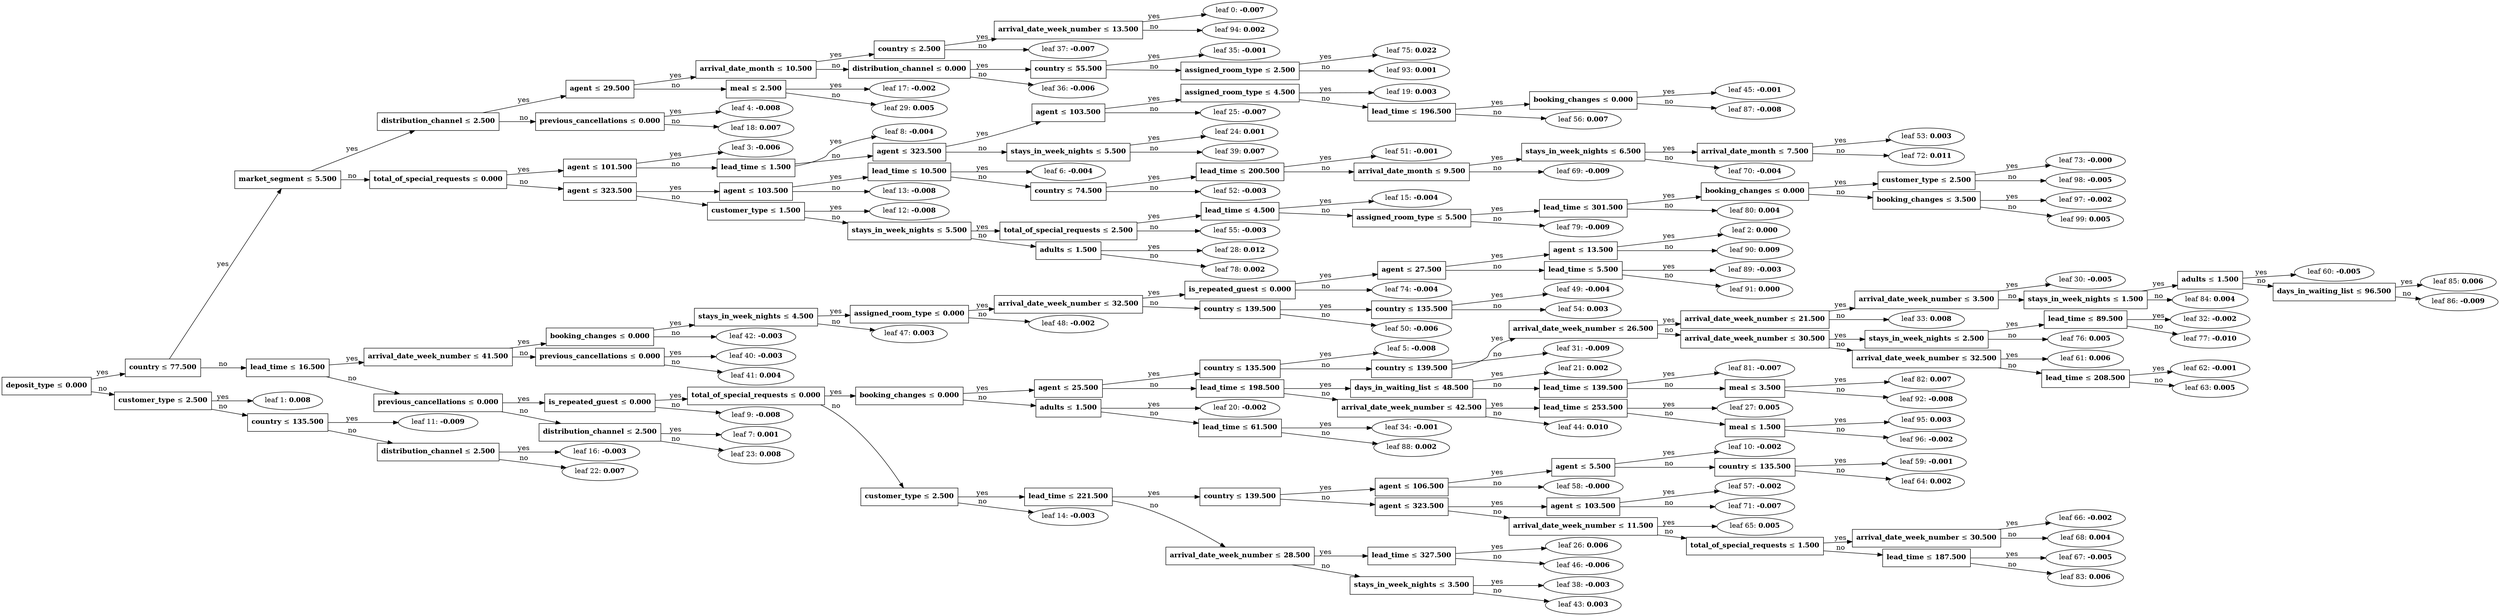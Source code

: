 digraph LighGBM {
	graph [nodesep=0.05 rankdir=LR ranksep=0.3]
	split0 [label=<<B>deposit_type</B> &#8804; <B>0.000</B>> fillcolor=white shape=rectangle style=""]
	split1 [label=<<B>country</B> &#8804; <B>77.500</B>> fillcolor=white shape=rectangle style=""]
	split2 [label=<<B>market_segment</B> &#8804; <B>5.500</B>> fillcolor=white shape=rectangle style=""]
	split3 [label=<<B>distribution_channel</B> &#8804; <B>2.500</B>> fillcolor=white shape=rectangle style=""]
	split16 [label=<<B>agent</B> &#8804; <B>29.500</B>> fillcolor=white shape=rectangle style=""]
	split34 [label=<<B>arrival_date_month</B> &#8804; <B>10.500</B>> fillcolor=white shape=rectangle style=""]
	split36 [label=<<B>country</B> &#8804; <B>2.500</B>> fillcolor=white shape=rectangle style=""]
	split93 [label=<<B>arrival_date_week_number</B> &#8804; <B>13.500</B>> fillcolor=white shape=rectangle style=""]
	leaf0 [label=<leaf 0: <B>-0.007</B>>]
	split93 -> leaf0 [label=yes]
	leaf94 [label=<leaf 94: <B>0.002</B>>]
	split93 -> leaf94 [label=no]
	split36 -> split93 [label=yes]
	leaf37 [label=<leaf 37: <B>-0.007</B>>]
	split36 -> leaf37 [label=no]
	split34 -> split36 [label=yes]
	split35 [label=<<B>distribution_channel</B> &#8804; <B>0.000</B>> fillcolor=white shape=rectangle style=""]
	split74 [label=<<B>country</B> &#8804; <B>55.500</B>> fillcolor=white shape=rectangle style=""]
	leaf35 [label=<leaf 35: <B>-0.001</B>>]
	split74 -> leaf35 [label=yes]
	split92 [label=<<B>assigned_room_type</B> &#8804; <B>2.500</B>> fillcolor=white shape=rectangle style=""]
	leaf75 [label=<leaf 75: <B>0.022</B>>]
	split92 -> leaf75 [label=yes]
	leaf93 [label=<leaf 93: <B>0.001</B>>]
	split92 -> leaf93 [label=no]
	split74 -> split92 [label=no]
	split35 -> split74 [label=yes]
	leaf36 [label=<leaf 36: <B>-0.006</B>>]
	split35 -> leaf36 [label=no]
	split34 -> split35 [label=no]
	split16 -> split34 [label=yes]
	split28 [label=<<B>meal</B> &#8804; <B>2.500</B>> fillcolor=white shape=rectangle style=""]
	leaf17 [label=<leaf 17: <B>-0.002</B>>]
	split28 -> leaf17 [label=yes]
	leaf29 [label=<leaf 29: <B>0.005</B>>]
	split28 -> leaf29 [label=no]
	split16 -> split28 [label=no]
	split3 -> split16 [label=yes]
	split17 [label=<<B>previous_cancellations</B> &#8804; <B>0.000</B>> fillcolor=white shape=rectangle style=""]
	leaf4 [label=<leaf 4: <B>-0.008</B>>]
	split17 -> leaf4 [label=yes]
	leaf18 [label=<leaf 18: <B>0.007</B>>]
	split17 -> leaf18 [label=no]
	split3 -> split17 [label=no]
	split2 -> split3 [label=yes]
	split5 [label=<<B>total_of_special_requests</B> &#8804; <B>0.000</B>> fillcolor=white shape=rectangle style=""]
	split7 [label=<<B>agent</B> &#8804; <B>101.500</B>> fillcolor=white shape=rectangle style=""]
	leaf3 [label=<leaf 3: <B>-0.006</B>>]
	split7 -> leaf3 [label=yes]
	split18 [label=<<B>lead_time</B> &#8804; <B>1.500</B>> fillcolor=white shape=rectangle style=""]
	leaf8 [label=<leaf 8: <B>-0.004</B>>]
	split18 -> leaf8 [label=yes]
	split23 [label=<<B>agent</B> &#8804; <B>323.500</B>> fillcolor=white shape=rectangle style=""]
	split24 [label=<<B>agent</B> &#8804; <B>103.500</B>> fillcolor=white shape=rectangle style=""]
	split44 [label=<<B>assigned_room_type</B> &#8804; <B>4.500</B>> fillcolor=white shape=rectangle style=""]
	leaf19 [label=<leaf 19: <B>0.003</B>>]
	split44 -> leaf19 [label=yes]
	split55 [label=<<B>lead_time</B> &#8804; <B>196.500</B>> fillcolor=white shape=rectangle style=""]
	split86 [label=<<B>booking_changes</B> &#8804; <B>0.000</B>> fillcolor=white shape=rectangle style=""]
	leaf45 [label=<leaf 45: <B>-0.001</B>>]
	split86 -> leaf45 [label=yes]
	leaf87 [label=<leaf 87: <B>-0.008</B>>]
	split86 -> leaf87 [label=no]
	split55 -> split86 [label=yes]
	leaf56 [label=<leaf 56: <B>0.007</B>>]
	split55 -> leaf56 [label=no]
	split44 -> split55 [label=no]
	split24 -> split44 [label=yes]
	leaf25 [label=<leaf 25: <B>-0.007</B>>]
	split24 -> leaf25 [label=no]
	split23 -> split24 [label=yes]
	split38 [label=<<B>stays_in_week_nights</B> &#8804; <B>5.500</B>> fillcolor=white shape=rectangle style=""]
	leaf24 [label=<leaf 24: <B>0.001</B>>]
	split38 -> leaf24 [label=yes]
	leaf39 [label=<leaf 39: <B>0.007</B>>]
	split38 -> leaf39 [label=no]
	split23 -> split38 [label=no]
	split18 -> split23 [label=no]
	split7 -> split18 [label=no]
	split5 -> split7 [label=yes]
	split11 [label=<<B>agent</B> &#8804; <B>323.500</B>> fillcolor=white shape=rectangle style=""]
	split12 [label=<<B>agent</B> &#8804; <B>103.500</B>> fillcolor=white shape=rectangle style=""]
	split50 [label=<<B>lead_time</B> &#8804; <B>10.500</B>> fillcolor=white shape=rectangle style=""]
	leaf6 [label=<leaf 6: <B>-0.004</B>>]
	split50 -> leaf6 [label=yes]
	split51 [label=<<B>country</B> &#8804; <B>74.500</B>> fillcolor=white shape=rectangle style=""]
	split52 [label=<<B>lead_time</B> &#8804; <B>200.500</B>> fillcolor=white shape=rectangle style=""]
	leaf51 [label=<leaf 51: <B>-0.001</B>>]
	split52 -> leaf51 [label=yes]
	split68 [label=<<B>arrival_date_month</B> &#8804; <B>9.500</B>> fillcolor=white shape=rectangle style=""]
	split69 [label=<<B>stays_in_week_nights</B> &#8804; <B>6.500</B>> fillcolor=white shape=rectangle style=""]
	split71 [label=<<B>arrival_date_month</B> &#8804; <B>7.500</B>> fillcolor=white shape=rectangle style=""]
	leaf53 [label=<leaf 53: <B>0.003</B>>]
	split71 -> leaf53 [label=yes]
	leaf72 [label=<leaf 72: <B>0.011</B>>]
	split71 -> leaf72 [label=no]
	split69 -> split71 [label=yes]
	leaf70 [label=<leaf 70: <B>-0.004</B>>]
	split69 -> leaf70 [label=no]
	split68 -> split69 [label=yes]
	leaf69 [label=<leaf 69: <B>-0.009</B>>]
	split68 -> leaf69 [label=no]
	split52 -> split68 [label=no]
	split51 -> split52 [label=yes]
	leaf52 [label=<leaf 52: <B>-0.003</B>>]
	split51 -> leaf52 [label=no]
	split50 -> split51 [label=no]
	split12 -> split50 [label=yes]
	leaf13 [label=<leaf 13: <B>-0.008</B>>]
	split12 -> leaf13 [label=no]
	split11 -> split12 [label=yes]
	split14 [label=<<B>customer_type</B> &#8804; <B>1.500</B>> fillcolor=white shape=rectangle style=""]
	leaf12 [label=<leaf 12: <B>-0.008</B>>]
	split14 -> leaf12 [label=yes]
	split27 [label=<<B>stays_in_week_nights</B> &#8804; <B>5.500</B>> fillcolor=white shape=rectangle style=""]
	split54 [label=<<B>total_of_special_requests</B> &#8804; <B>2.500</B>> fillcolor=white shape=rectangle style=""]
	split72 [label=<<B>lead_time</B> &#8804; <B>4.500</B>> fillcolor=white shape=rectangle style=""]
	leaf15 [label=<leaf 15: <B>-0.004</B>>]
	split72 -> leaf15 [label=yes]
	split78 [label=<<B>assigned_room_type</B> &#8804; <B>5.500</B>> fillcolor=white shape=rectangle style=""]
	split79 [label=<<B>lead_time</B> &#8804; <B>301.500</B>> fillcolor=white shape=rectangle style=""]
	split96 [label=<<B>booking_changes</B> &#8804; <B>0.000</B>> fillcolor=white shape=rectangle style=""]
	split97 [label=<<B>customer_type</B> &#8804; <B>2.500</B>> fillcolor=white shape=rectangle style=""]
	leaf73 [label=<leaf 73: <B>-0.000</B>>]
	split97 -> leaf73 [label=yes]
	leaf98 [label=<leaf 98: <B>-0.005</B>>]
	split97 -> leaf98 [label=no]
	split96 -> split97 [label=yes]
	split98 [label=<<B>booking_changes</B> &#8804; <B>3.500</B>> fillcolor=white shape=rectangle style=""]
	leaf97 [label=<leaf 97: <B>-0.002</B>>]
	split98 -> leaf97 [label=yes]
	leaf99 [label=<leaf 99: <B>0.005</B>>]
	split98 -> leaf99 [label=no]
	split96 -> split98 [label=no]
	split79 -> split96 [label=yes]
	leaf80 [label=<leaf 80: <B>0.004</B>>]
	split79 -> leaf80 [label=no]
	split78 -> split79 [label=yes]
	leaf79 [label=<leaf 79: <B>-0.009</B>>]
	split78 -> leaf79 [label=no]
	split72 -> split78 [label=no]
	split54 -> split72 [label=yes]
	leaf55 [label=<leaf 55: <B>-0.003</B>>]
	split54 -> leaf55 [label=no]
	split27 -> split54 [label=yes]
	split77 [label=<<B>adults</B> &#8804; <B>1.500</B>> fillcolor=white shape=rectangle style=""]
	leaf28 [label=<leaf 28: <B>0.012</B>>]
	split77 -> leaf28 [label=yes]
	leaf78 [label=<leaf 78: <B>0.002</B>>]
	split77 -> leaf78 [label=no]
	split27 -> split77 [label=no]
	split14 -> split27 [label=no]
	split11 -> split14 [label=no]
	split5 -> split11 [label=no]
	split2 -> split5 [label=no]
	split1 -> split2 [label=yes]
	split4 [label=<<B>lead_time</B> &#8804; <B>16.500</B>> fillcolor=white shape=rectangle style=""]
	split39 [label=<<B>arrival_date_week_number</B> &#8804; <B>41.500</B>> fillcolor=white shape=rectangle style=""]
	split41 [label=<<B>booking_changes</B> &#8804; <B>0.000</B>> fillcolor=white shape=rectangle style=""]
	split46 [label=<<B>stays_in_week_nights</B> &#8804; <B>4.500</B>> fillcolor=white shape=rectangle style=""]
	split47 [label=<<B>assigned_room_type</B> &#8804; <B>0.000</B>> fillcolor=white shape=rectangle style=""]
	split48 [label=<<B>arrival_date_week_number</B> &#8804; <B>32.500</B>> fillcolor=white shape=rectangle style=""]
	split73 [label=<<B>is_repeated_guest</B> &#8804; <B>0.000</B>> fillcolor=white shape=rectangle style=""]
	split88 [label=<<B>agent</B> &#8804; <B>27.500</B>> fillcolor=white shape=rectangle style=""]
	split89 [label=<<B>agent</B> &#8804; <B>13.500</B>> fillcolor=white shape=rectangle style=""]
	leaf2 [label=<leaf 2: <B>0.000</B>>]
	split89 -> leaf2 [label=yes]
	leaf90 [label=<leaf 90: <B>0.009</B>>]
	split89 -> leaf90 [label=no]
	split88 -> split89 [label=yes]
	split90 [label=<<B>lead_time</B> &#8804; <B>5.500</B>> fillcolor=white shape=rectangle style=""]
	leaf89 [label=<leaf 89: <B>-0.003</B>>]
	split90 -> leaf89 [label=yes]
	leaf91 [label=<leaf 91: <B>0.000</B>>]
	split90 -> leaf91 [label=no]
	split88 -> split90 [label=no]
	split73 -> split88 [label=yes]
	leaf74 [label=<leaf 74: <B>-0.004</B>>]
	split73 -> leaf74 [label=no]
	split48 -> split73 [label=yes]
	split49 [label=<<B>country</B> &#8804; <B>139.500</B>> fillcolor=white shape=rectangle style=""]
	split53 [label=<<B>country</B> &#8804; <B>135.500</B>> fillcolor=white shape=rectangle style=""]
	leaf49 [label=<leaf 49: <B>-0.004</B>>]
	split53 -> leaf49 [label=yes]
	leaf54 [label=<leaf 54: <B>0.003</B>>]
	split53 -> leaf54 [label=no]
	split49 -> split53 [label=yes]
	leaf50 [label=<leaf 50: <B>-0.006</B>>]
	split49 -> leaf50 [label=no]
	split48 -> split49 [label=no]
	split47 -> split48 [label=yes]
	leaf48 [label=<leaf 48: <B>-0.002</B>>]
	split47 -> leaf48 [label=no]
	split46 -> split47 [label=yes]
	leaf47 [label=<leaf 47: <B>0.003</B>>]
	split46 -> leaf47 [label=no]
	split41 -> split46 [label=yes]
	leaf42 [label=<leaf 42: <B>-0.003</B>>]
	split41 -> leaf42 [label=no]
	split39 -> split41 [label=yes]
	split40 [label=<<B>previous_cancellations</B> &#8804; <B>0.000</B>> fillcolor=white shape=rectangle style=""]
	leaf40 [label=<leaf 40: <B>-0.003</B>>]
	split40 -> leaf40 [label=yes]
	leaf41 [label=<leaf 41: <B>0.004</B>>]
	split40 -> leaf41 [label=no]
	split39 -> split40 [label=no]
	split4 -> split39 [label=yes]
	split6 [label=<<B>previous_cancellations</B> &#8804; <B>0.000</B>> fillcolor=white shape=rectangle style=""]
	split8 [label=<<B>is_repeated_guest</B> &#8804; <B>0.000</B>> fillcolor=white shape=rectangle style=""]
	split9 [label=<<B>total_of_special_requests</B> &#8804; <B>0.000</B>> fillcolor=white shape=rectangle style=""]
	split19 [label=<<B>booking_changes</B> &#8804; <B>0.000</B>> fillcolor=white shape=rectangle style=""]
	split20 [label=<<B>agent</B> &#8804; <B>25.500</B>> fillcolor=white shape=rectangle style=""]
	split29 [label=<<B>country</B> &#8804; <B>135.500</B>> fillcolor=white shape=rectangle style=""]
	leaf5 [label=<leaf 5: <B>-0.008</B>>]
	split29 -> leaf5 [label=yes]
	split30 [label=<<B>country</B> &#8804; <B>139.500</B>> fillcolor=white shape=rectangle style=""]
	split31 [label=<<B>arrival_date_week_number</B> &#8804; <B>26.500</B>> fillcolor=white shape=rectangle style=""]
	split32 [label=<<B>arrival_date_week_number</B> &#8804; <B>21.500</B>> fillcolor=white shape=rectangle style=""]
	split59 [label=<<B>arrival_date_week_number</B> &#8804; <B>3.500</B>> fillcolor=white shape=rectangle style=""]
	leaf30 [label=<leaf 30: <B>-0.005</B>>]
	split59 -> leaf30 [label=yes]
	split83 [label=<<B>stays_in_week_nights</B> &#8804; <B>1.500</B>> fillcolor=white shape=rectangle style=""]
	split84 [label=<<B>adults</B> &#8804; <B>1.500</B>> fillcolor=white shape=rectangle style=""]
	leaf60 [label=<leaf 60: <B>-0.005</B>>]
	split84 -> leaf60 [label=yes]
	split85 [label=<<B>days_in_waiting_list</B> &#8804; <B>96.500</B>> fillcolor=white shape=rectangle style=""]
	leaf85 [label=<leaf 85: <B>0.006</B>>]
	split85 -> leaf85 [label=yes]
	leaf86 [label=<leaf 86: <B>-0.009</B>>]
	split85 -> leaf86 [label=no]
	split84 -> split85 [label=no]
	split83 -> split84 [label=yes]
	leaf84 [label=<leaf 84: <B>0.004</B>>]
	split83 -> leaf84 [label=no]
	split59 -> split83 [label=no]
	split32 -> split59 [label=yes]
	leaf33 [label=<leaf 33: <B>0.008</B>>]
	split32 -> leaf33 [label=no]
	split31 -> split32 [label=yes]
	split60 [label=<<B>arrival_date_week_number</B> &#8804; <B>30.500</B>> fillcolor=white shape=rectangle style=""]
	split75 [label=<<B>stays_in_week_nights</B> &#8804; <B>2.500</B>> fillcolor=white shape=rectangle style=""]
	split76 [label=<<B>lead_time</B> &#8804; <B>89.500</B>> fillcolor=white shape=rectangle style=""]
	leaf32 [label=<leaf 32: <B>-0.002</B>>]
	split76 -> leaf32 [label=yes]
	leaf77 [label=<leaf 77: <B>-0.010</B>>]
	split76 -> leaf77 [label=no]
	split75 -> split76 [label=yes]
	leaf76 [label=<leaf 76: <B>0.005</B>>]
	split75 -> leaf76 [label=no]
	split60 -> split75 [label=yes]
	split61 [label=<<B>arrival_date_week_number</B> &#8804; <B>32.500</B>> fillcolor=white shape=rectangle style=""]
	leaf61 [label=<leaf 61: <B>0.006</B>>]
	split61 -> leaf61 [label=yes]
	split62 [label=<<B>lead_time</B> &#8804; <B>208.500</B>> fillcolor=white shape=rectangle style=""]
	leaf62 [label=<leaf 62: <B>-0.001</B>>]
	split62 -> leaf62 [label=yes]
	leaf63 [label=<leaf 63: <B>0.005</B>>]
	split62 -> leaf63 [label=no]
	split61 -> split62 [label=no]
	split60 -> split61 [label=no]
	split31 -> split60 [label=no]
	split30 -> split31 [label=yes]
	leaf31 [label=<leaf 31: <B>-0.009</B>>]
	split30 -> leaf31 [label=no]
	split29 -> split30 [label=no]
	split20 -> split29 [label=yes]
	split26 [label=<<B>lead_time</B> &#8804; <B>198.500</B>> fillcolor=white shape=rectangle style=""]
	split80 [label=<<B>days_in_waiting_list</B> &#8804; <B>48.500</B>> fillcolor=white shape=rectangle style=""]
	leaf21 [label=<leaf 21: <B>0.002</B>>]
	split80 -> leaf21 [label=yes]
	split81 [label=<<B>lead_time</B> &#8804; <B>139.500</B>> fillcolor=white shape=rectangle style=""]
	leaf81 [label=<leaf 81: <B>-0.007</B>>]
	split81 -> leaf81 [label=yes]
	split91 [label=<<B>meal</B> &#8804; <B>3.500</B>> fillcolor=white shape=rectangle style=""]
	leaf82 [label=<leaf 82: <B>0.007</B>>]
	split91 -> leaf82 [label=yes]
	leaf92 [label=<leaf 92: <B>-0.008</B>>]
	split91 -> leaf92 [label=no]
	split81 -> split91 [label=no]
	split80 -> split81 [label=no]
	split26 -> split80 [label=yes]
	split43 [label=<<B>arrival_date_week_number</B> &#8804; <B>42.500</B>> fillcolor=white shape=rectangle style=""]
	split94 [label=<<B>lead_time</B> &#8804; <B>253.500</B>> fillcolor=white shape=rectangle style=""]
	leaf27 [label=<leaf 27: <B>0.005</B>>]
	split94 -> leaf27 [label=yes]
	split95 [label=<<B>meal</B> &#8804; <B>1.500</B>> fillcolor=white shape=rectangle style=""]
	leaf95 [label=<leaf 95: <B>0.003</B>>]
	split95 -> leaf95 [label=yes]
	leaf96 [label=<leaf 96: <B>-0.002</B>>]
	split95 -> leaf96 [label=no]
	split94 -> split95 [label=no]
	split43 -> split94 [label=yes]
	leaf44 [label=<leaf 44: <B>0.010</B>>]
	split43 -> leaf44 [label=no]
	split26 -> split43 [label=no]
	split20 -> split26 [label=no]
	split19 -> split20 [label=yes]
	split33 [label=<<B>adults</B> &#8804; <B>1.500</B>> fillcolor=white shape=rectangle style=""]
	leaf20 [label=<leaf 20: <B>-0.002</B>>]
	split33 -> leaf20 [label=yes]
	split87 [label=<<B>lead_time</B> &#8804; <B>61.500</B>> fillcolor=white shape=rectangle style=""]
	leaf34 [label=<leaf 34: <B>-0.001</B>>]
	split87 -> leaf34 [label=yes]
	leaf88 [label=<leaf 88: <B>0.002</B>>]
	split87 -> leaf88 [label=no]
	split33 -> split87 [label=no]
	split19 -> split33 [label=no]
	split9 -> split19 [label=yes]
	split13 [label=<<B>customer_type</B> &#8804; <B>2.500</B>> fillcolor=white shape=rectangle style=""]
	split25 [label=<<B>lead_time</B> &#8804; <B>221.500</B>> fillcolor=white shape=rectangle style=""]
	split56 [label=<<B>country</B> &#8804; <B>139.500</B>> fillcolor=white shape=rectangle style=""]
	split57 [label=<<B>agent</B> &#8804; <B>106.500</B>> fillcolor=white shape=rectangle style=""]
	split58 [label=<<B>agent</B> &#8804; <B>5.500</B>> fillcolor=white shape=rectangle style=""]
	leaf10 [label=<leaf 10: <B>-0.002</B>>]
	split58 -> leaf10 [label=yes]
	split63 [label=<<B>country</B> &#8804; <B>135.500</B>> fillcolor=white shape=rectangle style=""]
	leaf59 [label=<leaf 59: <B>-0.001</B>>]
	split63 -> leaf59 [label=yes]
	leaf64 [label=<leaf 64: <B>0.002</B>>]
	split63 -> leaf64 [label=no]
	split58 -> split63 [label=no]
	split57 -> split58 [label=yes]
	leaf58 [label=<leaf 58: <B>-0.000</B>>]
	split57 -> leaf58 [label=no]
	split56 -> split57 [label=yes]
	split64 [label=<<B>agent</B> &#8804; <B>323.500</B>> fillcolor=white shape=rectangle style=""]
	split70 [label=<<B>agent</B> &#8804; <B>103.500</B>> fillcolor=white shape=rectangle style=""]
	leaf57 [label=<leaf 57: <B>-0.002</B>>]
	split70 -> leaf57 [label=yes]
	leaf71 [label=<leaf 71: <B>-0.007</B>>]
	split70 -> leaf71 [label=no]
	split64 -> split70 [label=yes]
	split65 [label=<<B>arrival_date_week_number</B> &#8804; <B>11.500</B>> fillcolor=white shape=rectangle style=""]
	leaf65 [label=<leaf 65: <B>0.005</B>>]
	split65 -> leaf65 [label=yes]
	split66 [label=<<B>total_of_special_requests</B> &#8804; <B>1.500</B>> fillcolor=white shape=rectangle style=""]
	split67 [label=<<B>arrival_date_week_number</B> &#8804; <B>30.500</B>> fillcolor=white shape=rectangle style=""]
	leaf66 [label=<leaf 66: <B>-0.002</B>>]
	split67 -> leaf66 [label=yes]
	leaf68 [label=<leaf 68: <B>0.004</B>>]
	split67 -> leaf68 [label=no]
	split66 -> split67 [label=yes]
	split82 [label=<<B>lead_time</B> &#8804; <B>187.500</B>> fillcolor=white shape=rectangle style=""]
	leaf67 [label=<leaf 67: <B>-0.005</B>>]
	split82 -> leaf67 [label=yes]
	leaf83 [label=<leaf 83: <B>0.006</B>>]
	split82 -> leaf83 [label=no]
	split66 -> split82 [label=no]
	split65 -> split66 [label=no]
	split64 -> split65 [label=no]
	split56 -> split64 [label=no]
	split25 -> split56 [label=yes]
	split37 [label=<<B>arrival_date_week_number</B> &#8804; <B>28.500</B>> fillcolor=white shape=rectangle style=""]
	split45 [label=<<B>lead_time</B> &#8804; <B>327.500</B>> fillcolor=white shape=rectangle style=""]
	leaf26 [label=<leaf 26: <B>0.006</B>>]
	split45 -> leaf26 [label=yes]
	leaf46 [label=<leaf 46: <B>-0.006</B>>]
	split45 -> leaf46 [label=no]
	split37 -> split45 [label=yes]
	split42 [label=<<B>stays_in_week_nights</B> &#8804; <B>3.500</B>> fillcolor=white shape=rectangle style=""]
	leaf38 [label=<leaf 38: <B>-0.003</B>>]
	split42 -> leaf38 [label=yes]
	leaf43 [label=<leaf 43: <B>0.003</B>>]
	split42 -> leaf43 [label=no]
	split37 -> split42 [label=no]
	split25 -> split37 [label=no]
	split13 -> split25 [label=yes]
	leaf14 [label=<leaf 14: <B>-0.003</B>>]
	split13 -> leaf14 [label=no]
	split9 -> split13 [label=no]
	split8 -> split9 [label=yes]
	leaf9 [label=<leaf 9: <B>-0.008</B>>]
	split8 -> leaf9 [label=no]
	split6 -> split8 [label=yes]
	split22 [label=<<B>distribution_channel</B> &#8804; <B>2.500</B>> fillcolor=white shape=rectangle style=""]
	leaf7 [label=<leaf 7: <B>0.001</B>>]
	split22 -> leaf7 [label=yes]
	leaf23 [label=<leaf 23: <B>0.008</B>>]
	split22 -> leaf23 [label=no]
	split6 -> split22 [label=no]
	split4 -> split6 [label=no]
	split1 -> split4 [label=no]
	split0 -> split1 [label=yes]
	split10 [label=<<B>customer_type</B> &#8804; <B>2.500</B>> fillcolor=white shape=rectangle style=""]
	leaf1 [label=<leaf 1: <B>0.008</B>>]
	split10 -> leaf1 [label=yes]
	split15 [label=<<B>country</B> &#8804; <B>135.500</B>> fillcolor=white shape=rectangle style=""]
	leaf11 [label=<leaf 11: <B>-0.009</B>>]
	split15 -> leaf11 [label=yes]
	split21 [label=<<B>distribution_channel</B> &#8804; <B>2.500</B>> fillcolor=white shape=rectangle style=""]
	leaf16 [label=<leaf 16: <B>-0.003</B>>]
	split21 -> leaf16 [label=yes]
	leaf22 [label=<leaf 22: <B>0.007</B>>]
	split21 -> leaf22 [label=no]
	split15 -> split21 [label=no]
	split10 -> split15 [label=no]
	split0 -> split10 [label=no]
}
